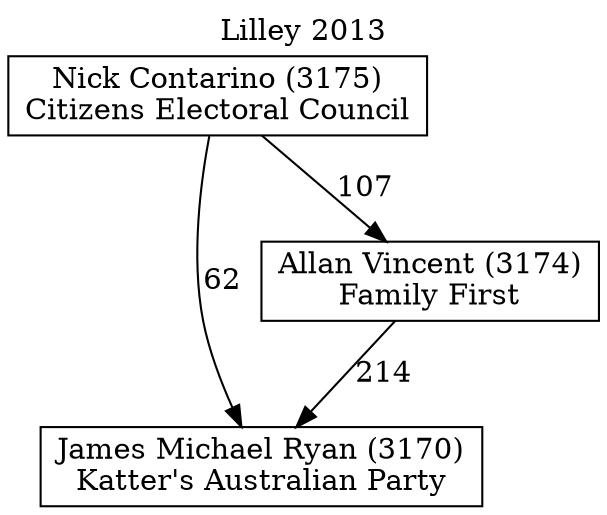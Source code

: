// House preference flow
digraph "James Michael Ryan (3170)_Lilley_2013" {
	graph [label="Lilley 2013" labelloc=t mclimit=10]
	node [shape=box]
	"James Michael Ryan (3170)" [label="James Michael Ryan (3170)
Katter's Australian Party"]
	"Allan Vincent (3174)" [label="Allan Vincent (3174)
Family First"]
	"Nick Contarino (3175)" [label="Nick Contarino (3175)
Citizens Electoral Council"]
	"Allan Vincent (3174)" -> "James Michael Ryan (3170)" [label=214]
	"Nick Contarino (3175)" -> "Allan Vincent (3174)" [label=107]
	"Nick Contarino (3175)" -> "James Michael Ryan (3170)" [label=62]
}

